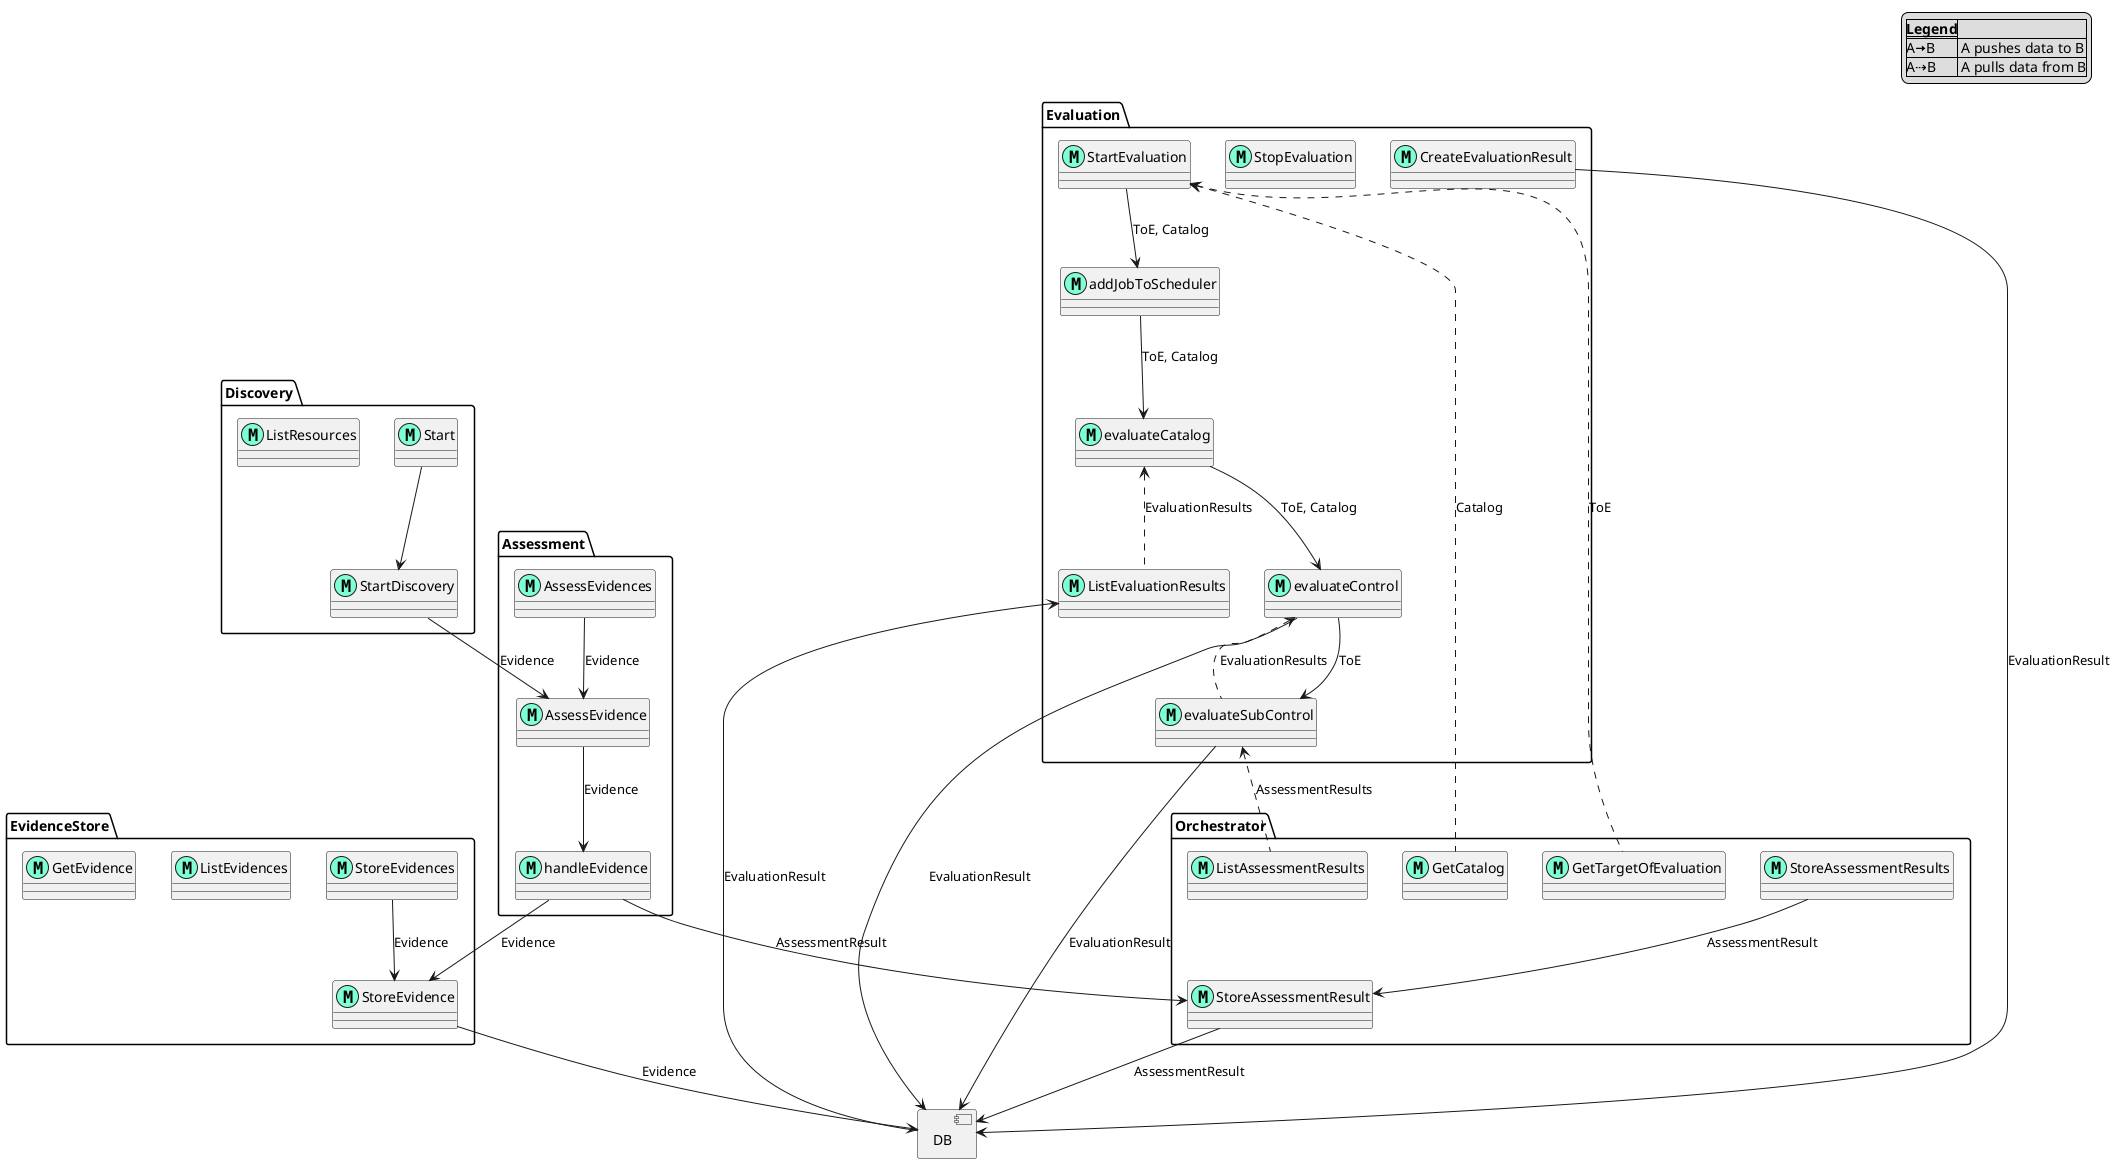 @startuml Clouditor
' !include color_pallette.wsd

    legend top right
    ' <#GhostWhite,#GhostWhite>|        |= __Legend__ |
    |=__Legend__|  |
    |A<&arrow-right>B| A pushes data to B|
    |A<U+21E2>B| A pulls data from B|
    endlegend

package Discovery {
'   class Resource  << (S,Aquamarine) >> { 
'       id
'       name
'       location
'       ...
'     }
'     note left: properties according to the properties of the Ontology
    
'   class Evidence << (S,Aquamarine) >> {
'         id
'         timestamp
'         cloud_service_id
'         tool_id
'         raw
'         resource
'         experimental_related_resource_ids
'     }

  class Start << (M, Aquamarine) >> {}
  class StartDiscovery << (M, Aquamarine) >> {}
  class ListResources << (M, Aquamarine) >> {}

  Start --> StartDiscovery
}

' Assessment
package Assessment {
    class AssessEvidence << (M, Aquamarine) >> {}
    class AssessEvidences << (M, Aquamarine) >> {}
    class handleEvidence << (M, Aquamarine) >> {}
    
    AssessEvidences --> AssessEvidence: Evidence
    AssessEvidence --> handleEvidence: Evidence
}

' Evidence Store
package EvidenceStore {
    class StoreEvidences << (M, Aquamarine) >> {}
    class StoreEvidence << (M, Aquamarine) >> {}
    class ListEvidences  << (M, Aquamarine) >> {}
    class GetEvidence << (M, Aquamarine) >> {}

    StoreEvidences --> StoreEvidence: Evidence
}

' Orchestrator
package Orchestrator {
    class StoreAssessmentResult << (M, Aquamarine) >> {}
    class StoreAssessmentResults << (M, Aquamarine) >> {}
    class ListAssessmentResults << (M, Aquamarine) >> {}
    class GetTargetOfEvaluation  << (M, Aquamarine) >> {}
    class GetCatalog << (M, Aquamarine) >> {}

    StoreAssessmentResults --> StoreAssessmentResult: AssessmentResult
    
}

' Evaluation
package Evaluation {
    class StartEvaluation << (M, Aquamarine) >> {}
    class StopEvaluation << (M, Aquamarine) >> {}
    class ListEvaluationResults << (M, Aquamarine) >> {}
    class CreateEvaluationResult << (M, Aquamarine) >> {}
    class evaluateControl << (M, Aquamarine) >> {}
    class evaluateSubControl << (M, Aquamarine) >> {}
    class addJobToScheduler << (M, Aquamarine) >> {}
    class evaluateCatalog << (M, Aquamarine) >> {}
    class evaluateControl << (M, Aquamarine) >> {}

    StartEvaluation --> addJobToScheduler: ToE, Catalog
    addJobToScheduler --> evaluateCatalog: ToE, Catalog
    evaluateCatalog --> evaluateControl: ToE, Catalog
    evaluateControl <.. evaluateSubControl: EvaluationResults
    evaluateControl --> evaluateSubControl: ToE
    evaluateCatalog <.. ListEvaluationResults: EvaluationResults
}

' DB/Storage
component DB {

}

' Links between packages/components/microservices
' Discovery
StartDiscovery --> AssessEvidence: Evidence

' Assessment
handleEvidence --> StoreEvidence: Evidence
handleEvidence --> StoreAssessmentResult: AssessmentResult

' Orchestrator
StoreAssessmentResult --> DB: AssessmentResult

' Evidence Store
StoreEvidence --> DB: Evidence

' Evaluation
CreateEvaluationResult --> DB: EvaluationResult
evaluateControl --> DB: EvaluationResult
evaluateSubControl <.. ListAssessmentResults: AssessmentResults
evaluateSubControl --> DB: EvaluationResult
StartEvaluation <.. GetTargetOfEvaluation: ToE
StartEvaluation <.. GetCatalog: Catalog
ListEvaluationResults <-- DB: EvaluationResult



@enduml